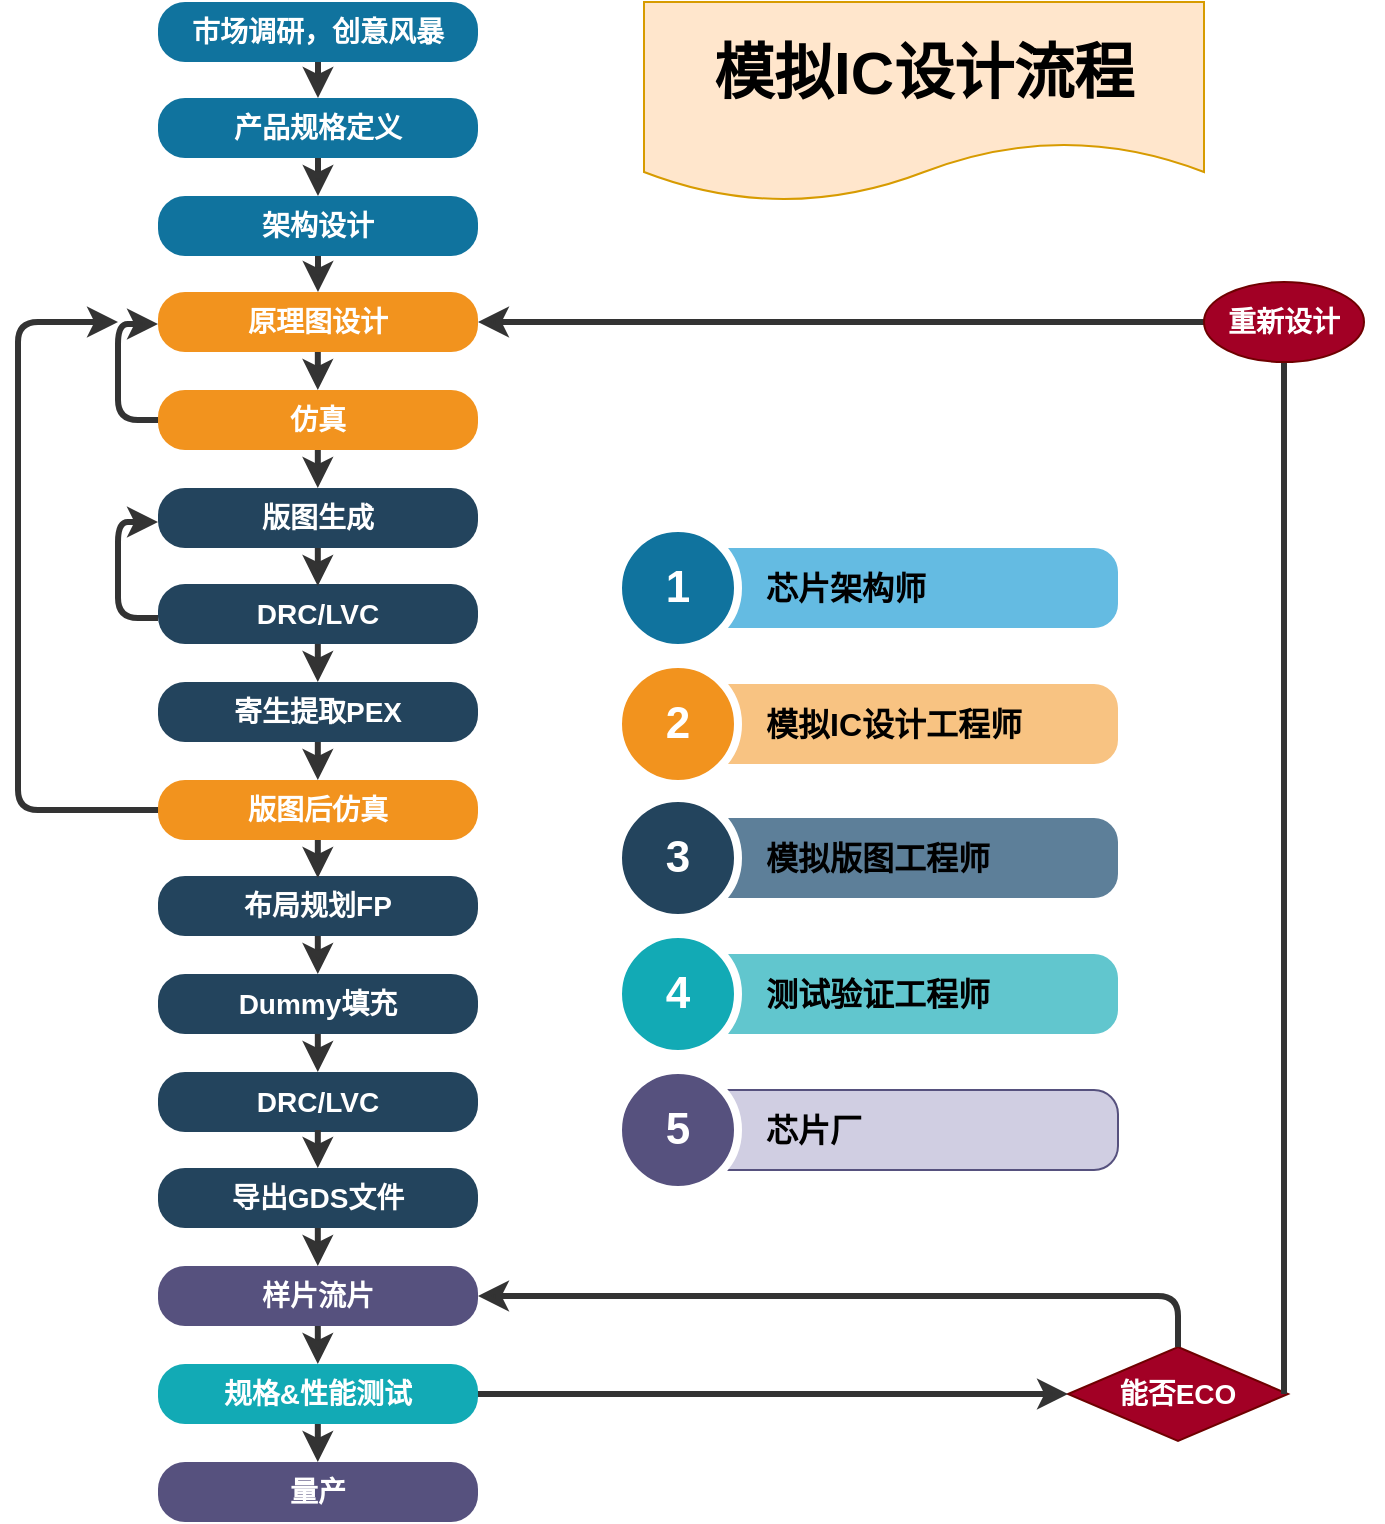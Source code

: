 <mxfile version="21.1.4" type="github">
  <diagram name="第 1 页" id="zuzwEsklc8ZXrd6iaa-z">
    <mxGraphModel dx="1687" dy="899" grid="1" gridSize="10" guides="1" tooltips="1" connect="1" arrows="1" fold="1" page="1" pageScale="1" pageWidth="1169" pageHeight="827" math="0" shadow="0">
      <root>
        <mxCell id="0" />
        <mxCell id="1" parent="0" />
        <mxCell id="biOnji5yBdzb3iyCz2tb-88" value="市场调研，创意风暴" style="fillColor=#10739E;strokecolor=none;rounded=1;fontColor=#FFFFFF;strokeColor=none;fontStyle=1;fontSize=14;whiteSpace=wrap;html=1;arcSize=45;" parent="1" vertex="1">
          <mxGeometry x="260" y="180" width="160" height="30" as="geometry" />
        </mxCell>
        <mxCell id="biOnji5yBdzb3iyCz2tb-89" value="原理图设计" style="fillColor=#F2931E;strokecolor=none;rounded=1;fontColor=#FFFFFF;strokeColor=none;fontStyle=1;fontSize=14;whiteSpace=wrap;html=1;arcSize=45;" parent="1" vertex="1">
          <mxGeometry x="260" y="325" width="160" height="30" as="geometry" />
        </mxCell>
        <mxCell id="biOnji5yBdzb3iyCz2tb-91" value="版图生成" style="fillColor=#23445D;strokecolor=none;rounded=1;fontColor=#FFFFFF;strokeColor=none;fontStyle=1;fontSize=14;whiteSpace=wrap;html=1;arcSize=45;" parent="1" vertex="1">
          <mxGeometry x="260" y="423" width="160" height="30" as="geometry" />
        </mxCell>
        <mxCell id="biOnji5yBdzb3iyCz2tb-92" value="规格&amp;amp;性能测试" style="fillColor=#12AAB5;strokecolor=none;rounded=1;fontColor=#FFFFFF;strokeColor=none;fontStyle=1;fontSize=14;whiteSpace=wrap;html=1;arcSize=45;" parent="1" vertex="1">
          <mxGeometry x="260" y="861" width="160" height="30" as="geometry" />
        </mxCell>
        <mxCell id="biOnji5yBdzb3iyCz2tb-93" value="样片流片" style="fillColor=#56517E;strokecolor=none;rounded=1;fontColor=#FFFFFF;strokeColor=none;fontStyle=1;fontSize=14;whiteSpace=wrap;html=1;arcSize=45;" parent="1" vertex="1">
          <mxGeometry x="260" y="812" width="160" height="30" as="geometry" />
        </mxCell>
        <mxCell id="biOnji5yBdzb3iyCz2tb-100" value="产品规格定义" style="fillColor=#10739E;strokecolor=none;rounded=1;fontColor=#FFFFFF;strokeColor=none;fontStyle=1;fontSize=14;whiteSpace=wrap;html=1;arcSize=45;" parent="1" vertex="1">
          <mxGeometry x="260" y="228" width="160" height="30" as="geometry" />
        </mxCell>
        <mxCell id="biOnji5yBdzb3iyCz2tb-101" value="架构设计" style="fillColor=#10739E;strokecolor=none;rounded=1;fontColor=#FFFFFF;strokeColor=none;fontStyle=1;fontSize=14;whiteSpace=wrap;html=1;arcSize=45;" parent="1" vertex="1">
          <mxGeometry x="260" y="277" width="160" height="30" as="geometry" />
        </mxCell>
        <mxCell id="biOnji5yBdzb3iyCz2tb-102" value="仿真" style="fillColor=#F2931E;strokecolor=none;rounded=1;fontColor=#FFFFFF;strokeColor=none;fontStyle=1;fontSize=14;whiteSpace=wrap;html=1;arcSize=45;" parent="1" vertex="1">
          <mxGeometry x="260" y="374" width="160" height="30" as="geometry" />
        </mxCell>
        <mxCell id="biOnji5yBdzb3iyCz2tb-103" value="DRC/LVC" style="fillColor=#23445D;strokecolor=none;rounded=1;fontColor=#FFFFFF;strokeColor=none;fontStyle=1;fontSize=14;whiteSpace=wrap;html=1;arcSize=45;" parent="1" vertex="1">
          <mxGeometry x="260" y="471" width="160" height="30" as="geometry" />
        </mxCell>
        <mxCell id="biOnji5yBdzb3iyCz2tb-104" value="寄生提取PEX" style="fillColor=#23445D;strokecolor=none;rounded=1;fontColor=#FFFFFF;strokeColor=none;fontStyle=1;fontSize=14;whiteSpace=wrap;html=1;arcSize=45;" parent="1" vertex="1">
          <mxGeometry x="260" y="520" width="160" height="30" as="geometry" />
        </mxCell>
        <mxCell id="biOnji5yBdzb3iyCz2tb-105" value="版图后仿真" style="fillColor=#F2931E;strokecolor=none;rounded=1;fontColor=#FFFFFF;strokeColor=none;fontStyle=1;fontSize=14;whiteSpace=wrap;html=1;arcSize=45;" parent="1" vertex="1">
          <mxGeometry x="260" y="569" width="160" height="30" as="geometry" />
        </mxCell>
        <mxCell id="biOnji5yBdzb3iyCz2tb-106" value="布局规划FP" style="fillColor=#23445D;strokecolor=none;rounded=1;fontColor=#FFFFFF;strokeColor=none;fontStyle=1;fontSize=14;whiteSpace=wrap;html=1;arcSize=45;" parent="1" vertex="1">
          <mxGeometry x="260" y="617" width="160" height="30" as="geometry" />
        </mxCell>
        <mxCell id="biOnji5yBdzb3iyCz2tb-107" value="Dummy填充" style="fillColor=#23445D;strokecolor=none;rounded=1;fontColor=#FFFFFF;strokeColor=none;fontStyle=1;fontSize=14;whiteSpace=wrap;html=1;arcSize=45;" parent="1" vertex="1">
          <mxGeometry x="260" y="666" width="160" height="30" as="geometry" />
        </mxCell>
        <mxCell id="biOnji5yBdzb3iyCz2tb-108" value="DRC/LVC" style="fillColor=#23445D;strokecolor=none;rounded=1;fontColor=#FFFFFF;strokeColor=none;fontStyle=1;fontSize=14;whiteSpace=wrap;html=1;arcSize=45;" parent="1" vertex="1">
          <mxGeometry x="260" y="715" width="160" height="30" as="geometry" />
        </mxCell>
        <mxCell id="biOnji5yBdzb3iyCz2tb-110" value="导出GDS文件" style="fillColor=#23445D;strokecolor=none;rounded=1;fontColor=#FFFFFF;strokeColor=none;fontStyle=1;fontSize=14;whiteSpace=wrap;html=1;arcSize=45;" parent="1" vertex="1">
          <mxGeometry x="260" y="763" width="160" height="30" as="geometry" />
        </mxCell>
        <mxCell id="biOnji5yBdzb3iyCz2tb-112" value="量产" style="fillColor=#56517E;strokecolor=none;rounded=1;fontColor=#FFFFFF;strokeColor=none;fontStyle=1;fontSize=14;whiteSpace=wrap;html=1;arcSize=45;" parent="1" vertex="1">
          <mxGeometry x="260" y="910" width="160" height="30" as="geometry" />
        </mxCell>
        <mxCell id="biOnji5yBdzb3iyCz2tb-113" value="" style="endArrow=classic;html=1;rounded=1;exitX=0.5;exitY=1;exitDx=0;exitDy=0;strokeWidth=3;arcSize=45;strokeColor=#333333;" parent="1" source="biOnji5yBdzb3iyCz2tb-88" target="biOnji5yBdzb3iyCz2tb-100" edge="1">
          <mxGeometry width="50" height="50" relative="1" as="geometry">
            <mxPoint x="310" y="230" as="sourcePoint" />
            <mxPoint x="350" y="220" as="targetPoint" />
          </mxGeometry>
        </mxCell>
        <mxCell id="biOnji5yBdzb3iyCz2tb-114" value="" style="endArrow=classic;html=1;rounded=1;entryX=0.5;entryY=0;entryDx=0;entryDy=0;exitX=0.5;exitY=1;exitDx=0;exitDy=0;strokeWidth=3;arcSize=45;strokeColor=#333333;" parent="1" source="biOnji5yBdzb3iyCz2tb-100" target="biOnji5yBdzb3iyCz2tb-101" edge="1">
          <mxGeometry width="50" height="50" relative="1" as="geometry">
            <mxPoint x="340" y="260" as="sourcePoint" />
            <mxPoint x="350" y="238" as="targetPoint" />
          </mxGeometry>
        </mxCell>
        <mxCell id="biOnji5yBdzb3iyCz2tb-115" value="" style="endArrow=classic;html=1;rounded=1;entryX=0.5;entryY=0;entryDx=0;entryDy=0;exitX=0.5;exitY=1;exitDx=0;exitDy=0;strokeWidth=3;arcSize=45;strokeColor=#333333;" parent="1" source="biOnji5yBdzb3iyCz2tb-101" target="biOnji5yBdzb3iyCz2tb-89" edge="1">
          <mxGeometry width="50" height="50" relative="1" as="geometry">
            <mxPoint x="350" y="268" as="sourcePoint" />
            <mxPoint x="350" y="289" as="targetPoint" />
          </mxGeometry>
        </mxCell>
        <mxCell id="biOnji5yBdzb3iyCz2tb-116" value="" style="endArrow=classic;html=1;rounded=1;entryX=0.5;entryY=0;entryDx=0;entryDy=0;exitX=0.5;exitY=1;exitDx=0;exitDy=0;strokeWidth=3;arcSize=45;strokeColor=#333333;" parent="1" edge="1">
          <mxGeometry width="50" height="50" relative="1" as="geometry">
            <mxPoint x="339.91" y="355" as="sourcePoint" />
            <mxPoint x="339.91" y="374" as="targetPoint" />
          </mxGeometry>
        </mxCell>
        <mxCell id="biOnji5yBdzb3iyCz2tb-117" value="" style="endArrow=classic;html=1;rounded=1;entryX=0.5;entryY=0;entryDx=0;entryDy=0;exitX=0.5;exitY=1;exitDx=0;exitDy=0;strokeWidth=3;arcSize=45;strokeColor=#333333;" parent="1" edge="1">
          <mxGeometry width="50" height="50" relative="1" as="geometry">
            <mxPoint x="339.91" y="404" as="sourcePoint" />
            <mxPoint x="339.91" y="423" as="targetPoint" />
          </mxGeometry>
        </mxCell>
        <mxCell id="biOnji5yBdzb3iyCz2tb-118" value="" style="endArrow=classic;html=1;rounded=1;entryX=0.5;entryY=0;entryDx=0;entryDy=0;exitX=0.5;exitY=1;exitDx=0;exitDy=0;strokeWidth=3;arcSize=45;strokeColor=#333333;" parent="1" edge="1">
          <mxGeometry width="50" height="50" relative="1" as="geometry">
            <mxPoint x="339.91" y="453" as="sourcePoint" />
            <mxPoint x="339.91" y="472" as="targetPoint" />
          </mxGeometry>
        </mxCell>
        <mxCell id="biOnji5yBdzb3iyCz2tb-119" value="" style="endArrow=classic;html=1;rounded=1;entryX=0.5;entryY=0;entryDx=0;entryDy=0;exitX=0.5;exitY=1;exitDx=0;exitDy=0;strokeWidth=3;arcSize=45;strokeColor=#333333;" parent="1" edge="1">
          <mxGeometry width="50" height="50" relative="1" as="geometry">
            <mxPoint x="339.91" y="501" as="sourcePoint" />
            <mxPoint x="339.91" y="520" as="targetPoint" />
          </mxGeometry>
        </mxCell>
        <mxCell id="biOnji5yBdzb3iyCz2tb-120" value="" style="endArrow=classic;html=1;rounded=1;entryX=0.5;entryY=0;entryDx=0;entryDy=0;exitX=0.5;exitY=1;exitDx=0;exitDy=0;strokeWidth=3;arcSize=45;strokeColor=#333333;" parent="1" edge="1">
          <mxGeometry width="50" height="50" relative="1" as="geometry">
            <mxPoint x="339.91" y="550" as="sourcePoint" />
            <mxPoint x="339.91" y="569" as="targetPoint" />
          </mxGeometry>
        </mxCell>
        <mxCell id="biOnji5yBdzb3iyCz2tb-121" value="" style="endArrow=classic;html=1;rounded=1;entryX=0.5;entryY=0;entryDx=0;entryDy=0;exitX=0.5;exitY=1;exitDx=0;exitDy=0;strokeWidth=3;arcSize=45;strokeColor=#333333;" parent="1" edge="1">
          <mxGeometry width="50" height="50" relative="1" as="geometry">
            <mxPoint x="339.91" y="599" as="sourcePoint" />
            <mxPoint x="339.91" y="618" as="targetPoint" />
          </mxGeometry>
        </mxCell>
        <mxCell id="biOnji5yBdzb3iyCz2tb-122" value="" style="endArrow=classic;html=1;rounded=1;entryX=0.5;entryY=0;entryDx=0;entryDy=0;exitX=0.5;exitY=1;exitDx=0;exitDy=0;strokeWidth=3;arcSize=45;strokeColor=#333333;" parent="1" edge="1">
          <mxGeometry width="50" height="50" relative="1" as="geometry">
            <mxPoint x="339.91" y="647" as="sourcePoint" />
            <mxPoint x="339.91" y="666" as="targetPoint" />
          </mxGeometry>
        </mxCell>
        <mxCell id="biOnji5yBdzb3iyCz2tb-123" value="" style="endArrow=classic;html=1;rounded=1;entryX=0.5;entryY=0;entryDx=0;entryDy=0;exitX=0.5;exitY=1;exitDx=0;exitDy=0;strokeWidth=3;arcSize=45;strokeColor=#333333;" parent="1" edge="1">
          <mxGeometry width="50" height="50" relative="1" as="geometry">
            <mxPoint x="339.91" y="696" as="sourcePoint" />
            <mxPoint x="339.91" y="715" as="targetPoint" />
          </mxGeometry>
        </mxCell>
        <mxCell id="biOnji5yBdzb3iyCz2tb-124" value="" style="endArrow=classic;html=1;rounded=1;entryX=0.5;entryY=0;entryDx=0;entryDy=0;exitX=0.5;exitY=1;exitDx=0;exitDy=0;strokeWidth=3;arcSize=45;strokeColor=#333333;" parent="1" edge="1">
          <mxGeometry width="50" height="50" relative="1" as="geometry">
            <mxPoint x="339.91" y="744" as="sourcePoint" />
            <mxPoint x="339.91" y="763" as="targetPoint" />
          </mxGeometry>
        </mxCell>
        <mxCell id="biOnji5yBdzb3iyCz2tb-125" value="" style="endArrow=classic;html=1;rounded=1;entryX=0.5;entryY=0;entryDx=0;entryDy=0;exitX=0.5;exitY=1;exitDx=0;exitDy=0;strokeWidth=3;arcSize=45;strokeColor=#333333;" parent="1" edge="1">
          <mxGeometry width="50" height="50" relative="1" as="geometry">
            <mxPoint x="339.91" y="793" as="sourcePoint" />
            <mxPoint x="339.91" y="812" as="targetPoint" />
          </mxGeometry>
        </mxCell>
        <mxCell id="biOnji5yBdzb3iyCz2tb-126" value="" style="endArrow=classic;html=1;rounded=1;entryX=0.5;entryY=0;entryDx=0;entryDy=0;exitX=0.5;exitY=1;exitDx=0;exitDy=0;strokeWidth=3;arcSize=45;strokeColor=#333333;" parent="1" edge="1">
          <mxGeometry width="50" height="50" relative="1" as="geometry">
            <mxPoint x="339.91" y="842" as="sourcePoint" />
            <mxPoint x="339.91" y="861" as="targetPoint" />
          </mxGeometry>
        </mxCell>
        <mxCell id="biOnji5yBdzb3iyCz2tb-127" value="" style="endArrow=classic;html=1;rounded=1;entryX=0.5;entryY=0;entryDx=0;entryDy=0;exitX=0.5;exitY=1;exitDx=0;exitDy=0;strokeWidth=3;arcSize=45;strokeColor=#333333;" parent="1" edge="1">
          <mxGeometry width="50" height="50" relative="1" as="geometry">
            <mxPoint x="339.91" y="891" as="sourcePoint" />
            <mxPoint x="339.91" y="910" as="targetPoint" />
          </mxGeometry>
        </mxCell>
        <mxCell id="biOnji5yBdzb3iyCz2tb-130" value="" style="endArrow=classic;html=1;rounded=1;exitX=0;exitY=0.5;exitDx=0;exitDy=0;entryX=0;entryY=0.5;entryDx=0;entryDy=0;strokeWidth=3;strokeColor=#333333;" parent="1" edge="1">
          <mxGeometry width="50" height="50" relative="1" as="geometry">
            <mxPoint x="260" y="389.0" as="sourcePoint" />
            <mxPoint x="260" y="341" as="targetPoint" />
            <Array as="points">
              <mxPoint x="240" y="389" />
              <mxPoint x="240" y="341" />
            </Array>
          </mxGeometry>
        </mxCell>
        <mxCell id="biOnji5yBdzb3iyCz2tb-131" value="" style="endArrow=classic;html=1;rounded=1;exitX=0;exitY=0.5;exitDx=0;exitDy=0;entryX=0;entryY=0.5;entryDx=0;entryDy=0;strokeWidth=3;strokeColor=#333333;" parent="1" edge="1">
          <mxGeometry width="50" height="50" relative="1" as="geometry">
            <mxPoint x="260" y="488.0" as="sourcePoint" />
            <mxPoint x="260" y="440" as="targetPoint" />
            <Array as="points">
              <mxPoint x="240" y="488" />
              <mxPoint x="240" y="440" />
            </Array>
          </mxGeometry>
        </mxCell>
        <mxCell id="biOnji5yBdzb3iyCz2tb-132" value="" style="endArrow=classic;html=1;rounded=1;exitX=0;exitY=0.5;exitDx=0;exitDy=0;strokeWidth=3;strokeColor=#333333;" parent="1" source="biOnji5yBdzb3iyCz2tb-105" edge="1">
          <mxGeometry width="50" height="50" relative="1" as="geometry">
            <mxPoint x="260" y="588" as="sourcePoint" />
            <mxPoint x="240" y="340" as="targetPoint" />
            <Array as="points">
              <mxPoint x="190" y="584" />
              <mxPoint x="190" y="340" />
            </Array>
          </mxGeometry>
        </mxCell>
        <mxCell id="biOnji5yBdzb3iyCz2tb-133" value="&lt;font style=&quot;font-size: 14px;&quot;&gt;能否ECO&lt;/font&gt;" style="rhombus;whiteSpace=wrap;html=1;fillColor=#a20025;strokeColor=#6F0000;fontColor=#ffffff;shadow=0;fontStyle=1" parent="1" vertex="1">
          <mxGeometry x="715" y="852.5" width="110" height="47" as="geometry" />
        </mxCell>
        <mxCell id="biOnji5yBdzb3iyCz2tb-134" value="" style="endArrow=classic;html=1;entryX=0;entryY=0.5;entryDx=0;entryDy=0;exitX=1;exitY=0.5;exitDx=0;exitDy=0;strokeWidth=3;rounded=1;strokeColor=#333333;" parent="1" source="biOnji5yBdzb3iyCz2tb-92" target="biOnji5yBdzb3iyCz2tb-133" edge="1">
          <mxGeometry width="50" height="50" relative="1" as="geometry">
            <mxPoint x="349.91" y="852" as="sourcePoint" />
            <mxPoint x="349.91" y="871" as="targetPoint" />
          </mxGeometry>
        </mxCell>
        <mxCell id="biOnji5yBdzb3iyCz2tb-135" value="" style="endArrow=classic;html=1;entryX=1;entryY=0.5;entryDx=0;entryDy=0;strokeWidth=3;exitX=0.5;exitY=0;exitDx=0;exitDy=0;rounded=1;strokeColor=#333333;" parent="1" source="biOnji5yBdzb3iyCz2tb-133" target="biOnji5yBdzb3iyCz2tb-93" edge="1">
          <mxGeometry width="50" height="50" relative="1" as="geometry">
            <mxPoint x="540" y="850" as="sourcePoint" />
            <mxPoint x="500" y="886" as="targetPoint" />
            <Array as="points">
              <mxPoint x="770" y="827" />
            </Array>
          </mxGeometry>
        </mxCell>
        <mxCell id="biOnji5yBdzb3iyCz2tb-136" value="" style="endArrow=classic;html=1;rounded=1;strokeWidth=3;exitX=1;exitY=0.5;exitDx=0;exitDy=0;entryX=1;entryY=0.5;entryDx=0;entryDy=0;strokeColor=#333333;" parent="1" source="biOnji5yBdzb3iyCz2tb-137" target="biOnji5yBdzb3iyCz2tb-89" edge="1">
          <mxGeometry width="50" height="50" relative="1" as="geometry">
            <mxPoint x="555" y="863" as="sourcePoint" />
            <mxPoint x="490" y="630" as="targetPoint" />
            <Array as="points" />
          </mxGeometry>
        </mxCell>
        <mxCell id="biOnji5yBdzb3iyCz2tb-138" value="" style="endArrow=classic;html=1;rounded=1;strokeWidth=3;exitX=1;exitY=0.5;exitDx=0;exitDy=0;entryX=1;entryY=0.5;entryDx=0;entryDy=0;strokeColor=#333333;" parent="1" target="biOnji5yBdzb3iyCz2tb-137" edge="1">
          <mxGeometry width="50" height="50" relative="1" as="geometry">
            <mxPoint x="823" y="876" as="sourcePoint" />
            <mxPoint x="643" y="340" as="targetPoint" />
            <Array as="points">
              <mxPoint x="823" y="340" />
            </Array>
          </mxGeometry>
        </mxCell>
        <mxCell id="biOnji5yBdzb3iyCz2tb-137" value="重新设计" style="ellipse;whiteSpace=wrap;html=1;fillColor=#a20025;fontColor=#ffffff;strokeColor=#6F0000;fontSize=14;fontStyle=1" parent="1" vertex="1">
          <mxGeometry x="783" y="320" width="80" height="40" as="geometry" />
        </mxCell>
        <mxCell id="biOnji5yBdzb3iyCz2tb-139" value="芯片架构师" style="shape=rect;rounded=1;whiteSpace=wrap;html=1;shadow=0;strokeColor=none;fillColor=#64BBE2;arcSize=30;fontSize=16;spacingLeft=42;fontStyle=1;fontColor=#000000;align=left;" parent="1" vertex="1">
          <mxGeometry x="520" y="453" width="220" height="40" as="geometry" />
        </mxCell>
        <mxCell id="biOnji5yBdzb3iyCz2tb-140" value="1" style="shape=ellipse;perimeter=ellipsePerimeter;fontSize=22;fontStyle=1;shadow=0;strokeColor=#ffffff;fillColor=#10739E;strokeWidth=4;fontColor=#ffffff;align=center;whiteSpace=wrap;html=1;" parent="1" vertex="1">
          <mxGeometry x="490" y="443" width="60" height="60" as="geometry" />
        </mxCell>
        <mxCell id="biOnji5yBdzb3iyCz2tb-141" value="模拟IC设计工程师" style="shape=rect;rounded=1;whiteSpace=wrap;html=1;shadow=0;strokeColor=none;fillColor=#F8C382;arcSize=30;fontSize=16;spacingLeft=42;fontStyle=1;fontColor=#000000;align=left;" parent="1" vertex="1">
          <mxGeometry x="520" y="521" width="220" height="40" as="geometry" />
        </mxCell>
        <mxCell id="biOnji5yBdzb3iyCz2tb-142" value="2" style="shape=ellipse;perimeter=ellipsePerimeter;fontSize=22;fontStyle=1;shadow=0;strokeColor=#ffffff;fillColor=#F2931E;strokeWidth=4;fontColor=#ffffff;align=center;whiteSpace=wrap;html=1;" parent="1" vertex="1">
          <mxGeometry x="490" y="511" width="60" height="60" as="geometry" />
        </mxCell>
        <mxCell id="biOnji5yBdzb3iyCz2tb-143" value="芯片厂" style="shape=rect;rounded=1;whiteSpace=wrap;html=1;shadow=0;strokeColor=#56517e;fillColor=#d0cee2;arcSize=30;fontSize=16;spacingLeft=42;fontStyle=1;align=left;" parent="1" vertex="1">
          <mxGeometry x="520" y="724" width="220" height="40" as="geometry" />
        </mxCell>
        <mxCell id="biOnji5yBdzb3iyCz2tb-144" value="5" style="shape=ellipse;perimeter=ellipsePerimeter;fontSize=22;fontStyle=1;shadow=0;strokeColor=#ffffff;fillColor=#56517e;strokeWidth=4;fontColor=#ffffff;align=center;whiteSpace=wrap;html=1;" parent="1" vertex="1">
          <mxGeometry x="490" y="714" width="60" height="60" as="geometry" />
        </mxCell>
        <mxCell id="biOnji5yBdzb3iyCz2tb-145" value="模拟版图工程师" style="shape=rect;rounded=1;whiteSpace=wrap;html=1;shadow=0;strokeColor=none;fillColor=#5D7F99;arcSize=30;fontSize=16;spacingLeft=42;fontStyle=1;fontColor=#000000;align=left;" parent="1" vertex="1">
          <mxGeometry x="520" y="588" width="220" height="40" as="geometry" />
        </mxCell>
        <mxCell id="biOnji5yBdzb3iyCz2tb-146" value="3" style="shape=ellipse;perimeter=ellipsePerimeter;fontSize=22;fontStyle=1;shadow=0;strokeColor=#ffffff;fillColor=#23445D;strokeWidth=4;fontColor=#ffffff;align=center;whiteSpace=wrap;html=1;" parent="1" vertex="1">
          <mxGeometry x="490" y="578" width="60" height="60" as="geometry" />
        </mxCell>
        <mxCell id="biOnji5yBdzb3iyCz2tb-147" value="测试验证工程师" style="shape=rect;rounded=1;whiteSpace=wrap;html=1;shadow=0;strokeColor=none;fillColor=#61C6CE;arcSize=30;fontSize=16;spacingLeft=42;fontStyle=1;fontColor=#000000;align=left;" parent="1" vertex="1">
          <mxGeometry x="520" y="656" width="220" height="40" as="geometry" />
        </mxCell>
        <mxCell id="biOnji5yBdzb3iyCz2tb-148" value="4" style="shape=ellipse;perimeter=ellipsePerimeter;fontSize=22;fontStyle=1;shadow=0;strokeColor=#ffffff;fillColor=#12AAB5;strokeWidth=4;fontColor=#ffffff;align=center;whiteSpace=wrap;html=1;" parent="1" vertex="1">
          <mxGeometry x="490" y="646" width="60" height="60" as="geometry" />
        </mxCell>
        <mxCell id="9VF55MKLqpdj4cPWlEkg-1" value="&lt;font style=&quot;font-size: 30px;&quot;&gt;&lt;b&gt;模拟IC设计流程&lt;/b&gt;&lt;/font&gt;" style="shape=document;whiteSpace=wrap;html=1;boundedLbl=1;fillColor=#ffe6cc;strokeColor=#d79b00;" vertex="1" parent="1">
          <mxGeometry x="503" y="180" width="280" height="100" as="geometry" />
        </mxCell>
      </root>
    </mxGraphModel>
  </diagram>
</mxfile>
